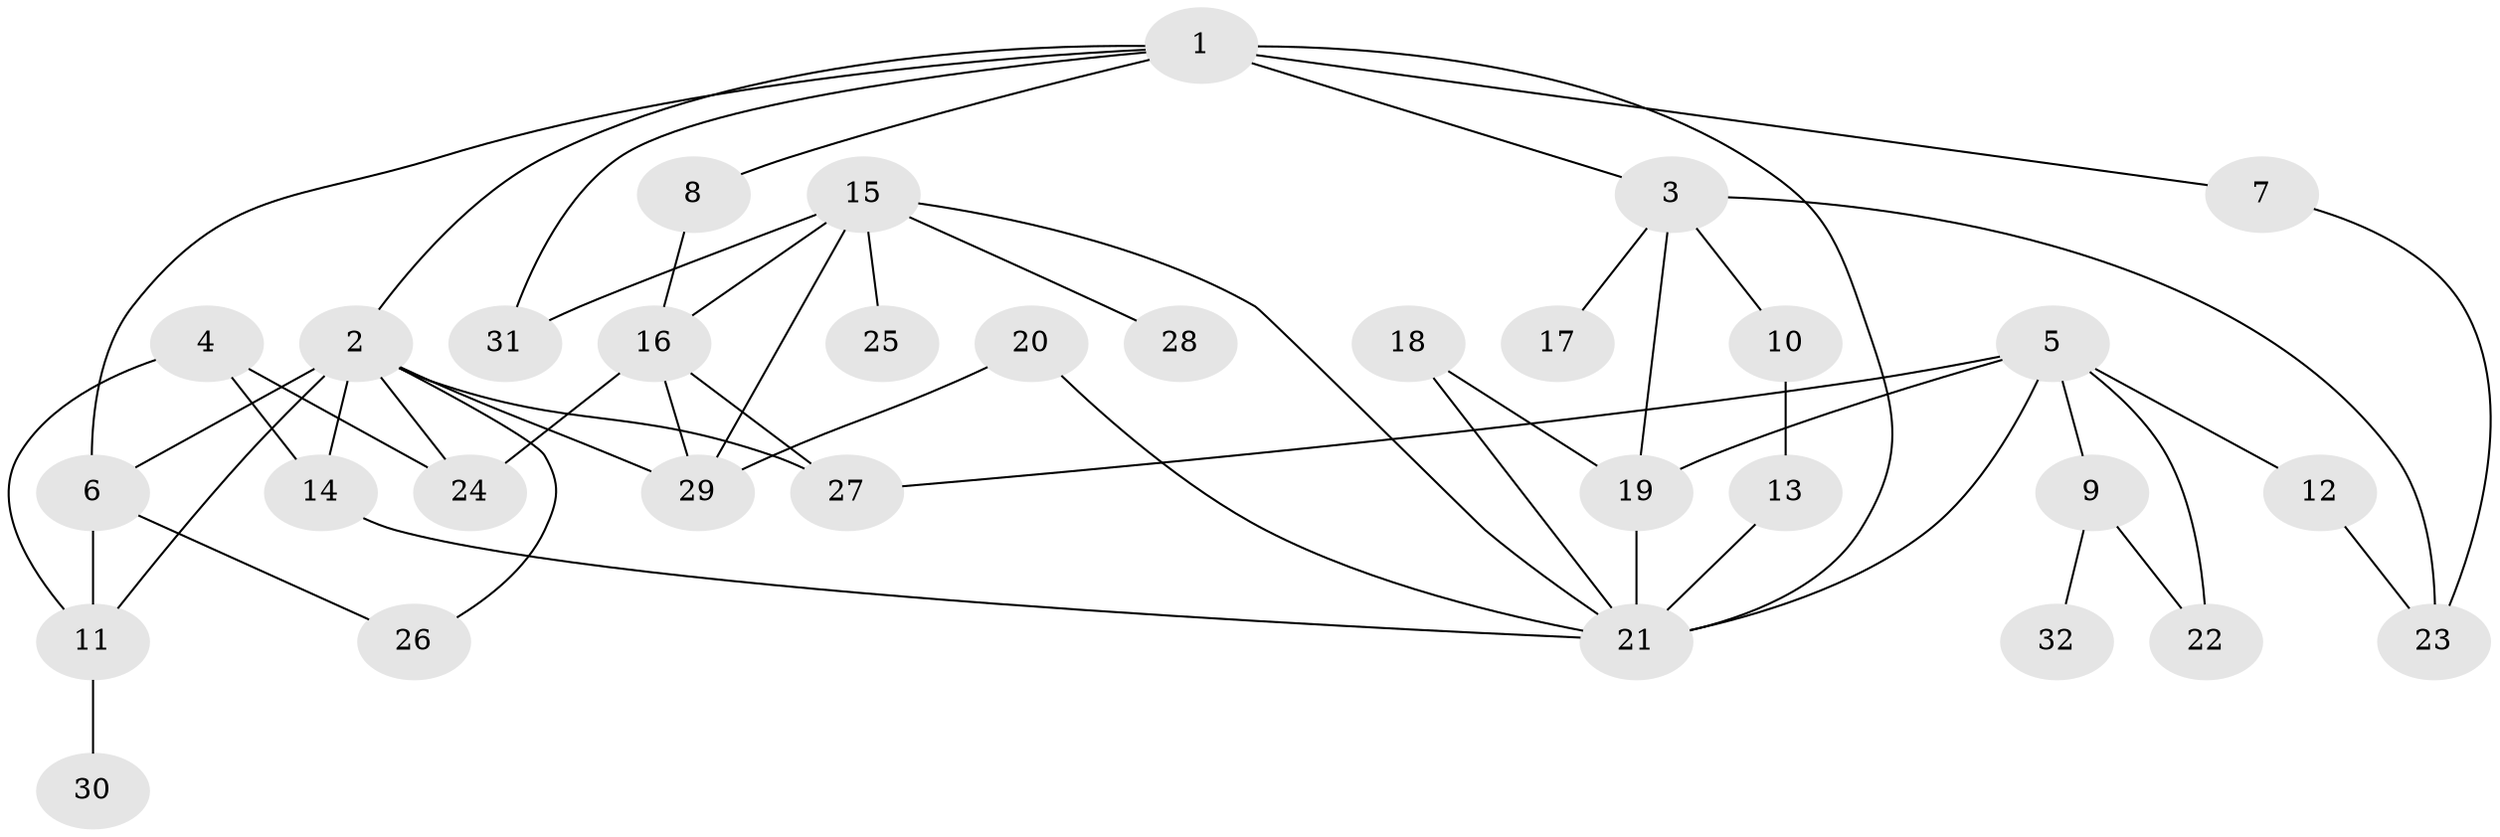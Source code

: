 // original degree distribution, {5: 0.109375, 3: 0.203125, 4: 0.125, 8: 0.015625, 2: 0.359375, 1: 0.1875}
// Generated by graph-tools (version 1.1) at 2025/25/03/09/25 03:25:26]
// undirected, 32 vertices, 52 edges
graph export_dot {
graph [start="1"]
  node [color=gray90,style=filled];
  1;
  2;
  3;
  4;
  5;
  6;
  7;
  8;
  9;
  10;
  11;
  12;
  13;
  14;
  15;
  16;
  17;
  18;
  19;
  20;
  21;
  22;
  23;
  24;
  25;
  26;
  27;
  28;
  29;
  30;
  31;
  32;
  1 -- 2 [weight=1.0];
  1 -- 3 [weight=1.0];
  1 -- 6 [weight=1.0];
  1 -- 7 [weight=1.0];
  1 -- 8 [weight=1.0];
  1 -- 21 [weight=2.0];
  1 -- 31 [weight=1.0];
  2 -- 6 [weight=1.0];
  2 -- 11 [weight=1.0];
  2 -- 14 [weight=1.0];
  2 -- 24 [weight=1.0];
  2 -- 26 [weight=1.0];
  2 -- 27 [weight=1.0];
  2 -- 29 [weight=1.0];
  3 -- 10 [weight=1.0];
  3 -- 17 [weight=1.0];
  3 -- 19 [weight=1.0];
  3 -- 23 [weight=1.0];
  4 -- 11 [weight=1.0];
  4 -- 14 [weight=1.0];
  4 -- 24 [weight=2.0];
  5 -- 9 [weight=1.0];
  5 -- 12 [weight=1.0];
  5 -- 19 [weight=1.0];
  5 -- 21 [weight=1.0];
  5 -- 22 [weight=1.0];
  5 -- 27 [weight=1.0];
  6 -- 11 [weight=1.0];
  6 -- 26 [weight=1.0];
  7 -- 23 [weight=1.0];
  8 -- 16 [weight=1.0];
  9 -- 22 [weight=1.0];
  9 -- 32 [weight=1.0];
  10 -- 13 [weight=1.0];
  11 -- 30 [weight=1.0];
  12 -- 23 [weight=1.0];
  13 -- 21 [weight=1.0];
  14 -- 21 [weight=1.0];
  15 -- 16 [weight=1.0];
  15 -- 21 [weight=1.0];
  15 -- 25 [weight=1.0];
  15 -- 28 [weight=1.0];
  15 -- 29 [weight=1.0];
  15 -- 31 [weight=1.0];
  16 -- 24 [weight=1.0];
  16 -- 27 [weight=1.0];
  16 -- 29 [weight=1.0];
  18 -- 19 [weight=1.0];
  18 -- 21 [weight=1.0];
  19 -- 21 [weight=1.0];
  20 -- 21 [weight=1.0];
  20 -- 29 [weight=1.0];
}
